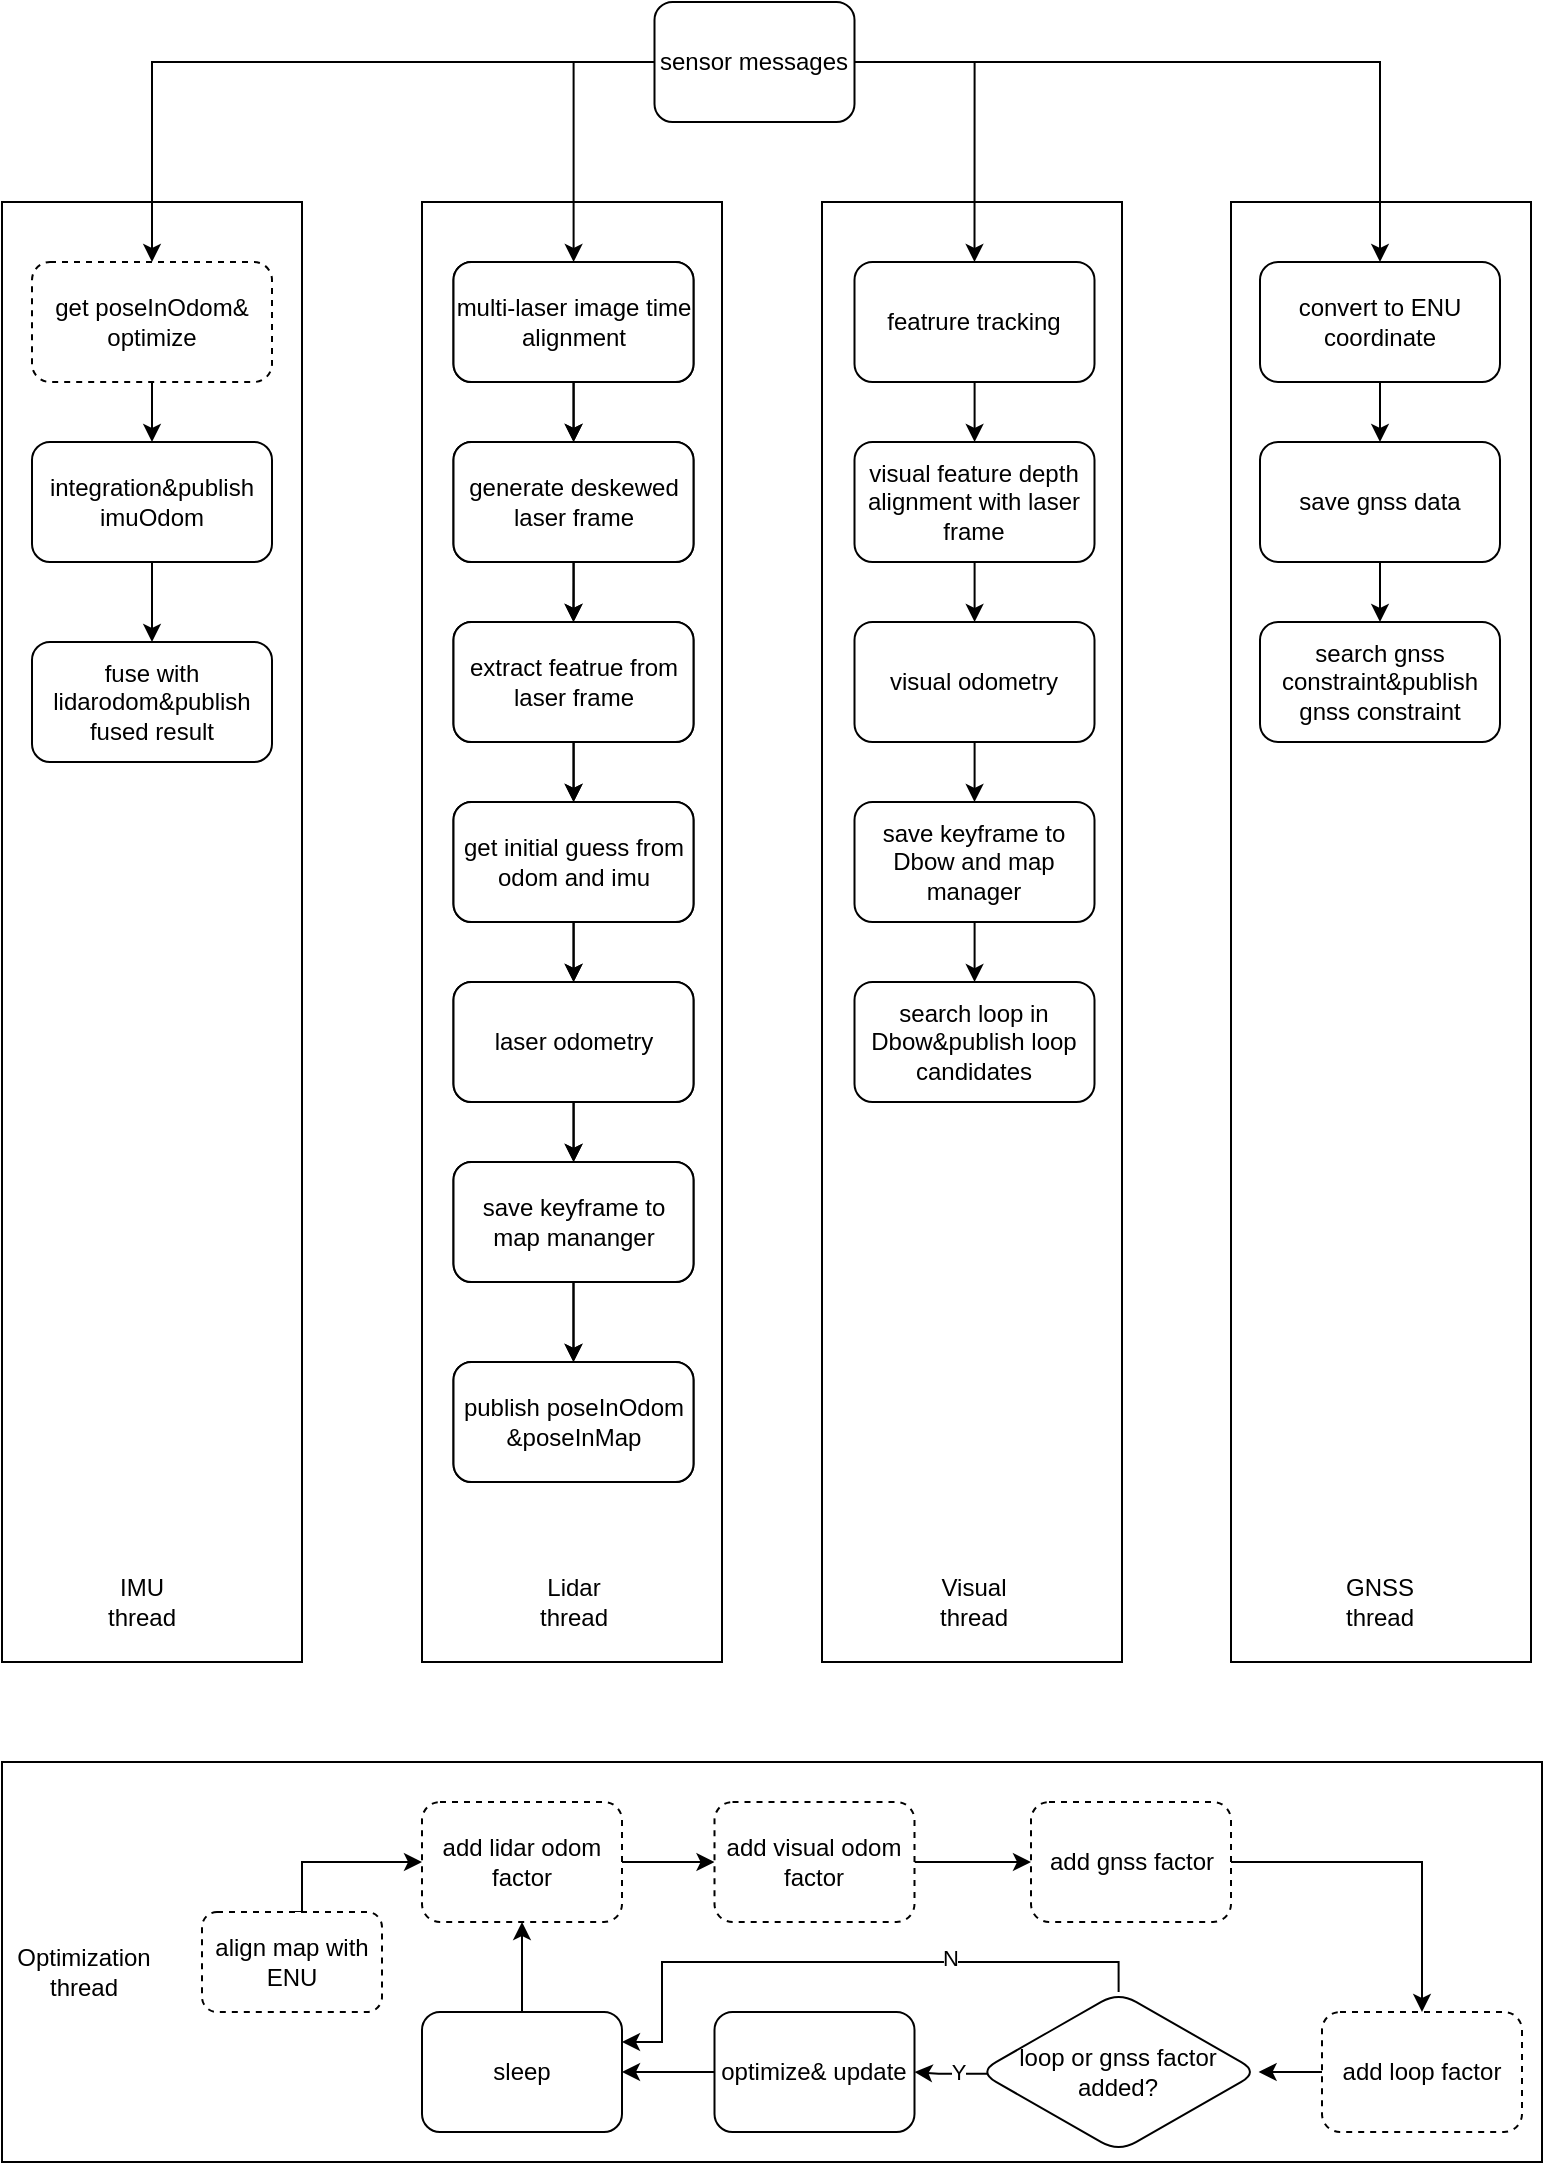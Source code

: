 <mxfile version="14.4.3" type="device" pages="2"><diagram name="Page-2" id="p1J0UvaotrEClYL_-LBd"><mxGraphModel dx="2062" dy="1154" grid="1" gridSize="10" guides="1" tooltips="1" connect="1" arrows="1" fold="1" page="1" pageScale="1" pageWidth="850" pageHeight="1100" math="0" shadow="0"><root><mxCell id="zsGokrt1oiPqd7M9gTBO-0"/><mxCell id="zsGokrt1oiPqd7M9gTBO-1" parent="zsGokrt1oiPqd7M9gTBO-0"/><mxCell id="yEybjVMSFyJCioqOHTPo-84" value="" style="rounded=0;whiteSpace=wrap;html=1;" parent="zsGokrt1oiPqd7M9gTBO-1" vertex="1"><mxGeometry x="40" y="920" width="770" height="200" as="geometry"/></mxCell><mxCell id="yEybjVMSFyJCioqOHTPo-83" value="" style="rounded=0;whiteSpace=wrap;html=1;" parent="zsGokrt1oiPqd7M9gTBO-1" vertex="1"><mxGeometry x="654.5" y="140" width="150" height="730" as="geometry"/></mxCell><mxCell id="yEybjVMSFyJCioqOHTPo-82" value="" style="rounded=0;whiteSpace=wrap;html=1;" parent="zsGokrt1oiPqd7M9gTBO-1" vertex="1"><mxGeometry x="450" y="140" width="150" height="730" as="geometry"/></mxCell><mxCell id="yEybjVMSFyJCioqOHTPo-81" value="" style="rounded=0;whiteSpace=wrap;html=1;" parent="zsGokrt1oiPqd7M9gTBO-1" vertex="1"><mxGeometry x="250" y="140" width="150" height="730" as="geometry"/></mxCell><mxCell id="yEybjVMSFyJCioqOHTPo-79" value="" style="rounded=0;whiteSpace=wrap;html=1;" parent="zsGokrt1oiPqd7M9gTBO-1" vertex="1"><mxGeometry x="40" y="140" width="150" height="730" as="geometry"/></mxCell><mxCell id="920wuEPr79SAySh5fpeT-2" value="" style="edgeStyle=orthogonalEdgeStyle;rounded=0;orthogonalLoop=1;jettySize=auto;html=1;exitX=0;exitY=0.5;exitDx=0;exitDy=0;" parent="zsGokrt1oiPqd7M9gTBO-1" source="920wuEPr79SAySh5fpeT-0" target="920wuEPr79SAySh5fpeT-1" edge="1"><mxGeometry relative="1" as="geometry"/></mxCell><mxCell id="920wuEPr79SAySh5fpeT-90" style="edgeStyle=orthogonalEdgeStyle;rounded=0;orthogonalLoop=1;jettySize=auto;html=1;entryX=0.5;entryY=0;entryDx=0;entryDy=0;" parent="zsGokrt1oiPqd7M9gTBO-1" target="yEybjVMSFyJCioqOHTPo-3" edge="1"><mxGeometry relative="1" as="geometry"><mxPoint x="450" y="70" as="sourcePoint"/><mxPoint x="646.25" y="170" as="targetPoint"/><Array as="points"><mxPoint x="526" y="70"/></Array></mxGeometry></mxCell><mxCell id="920wuEPr79SAySh5fpeT-93" style="edgeStyle=orthogonalEdgeStyle;rounded=0;orthogonalLoop=1;jettySize=auto;html=1;entryX=0.5;entryY=0;entryDx=0;entryDy=0;" parent="zsGokrt1oiPqd7M9gTBO-1" source="920wuEPr79SAySh5fpeT-0" target="920wuEPr79SAySh5fpeT-33" edge="1"><mxGeometry relative="1" as="geometry"/></mxCell><mxCell id="920wuEPr79SAySh5fpeT-0" value="sensor messages" style="rounded=1;whiteSpace=wrap;html=1;" parent="zsGokrt1oiPqd7M9gTBO-1" vertex="1"><mxGeometry x="366.25" y="40" width="100" height="60" as="geometry"/></mxCell><mxCell id="920wuEPr79SAySh5fpeT-23" style="edgeStyle=orthogonalEdgeStyle;rounded=0;orthogonalLoop=1;jettySize=auto;html=1;exitX=1;exitY=0.5;exitDx=0;exitDy=0;" parent="zsGokrt1oiPqd7M9gTBO-1" source="920wuEPr79SAySh5fpeT-0" target="920wuEPr79SAySh5fpeT-24" edge="1"><mxGeometry relative="1" as="geometry"><mxPoint x="800" y="260" as="targetPoint"/></mxGeometry></mxCell><mxCell id="920wuEPr79SAySh5fpeT-1" value="multi-laser image time alignment" style="whiteSpace=wrap;html=1;rounded=1;" parent="zsGokrt1oiPqd7M9gTBO-1" vertex="1"><mxGeometry x="265.75" y="170" width="120" height="60" as="geometry"/></mxCell><mxCell id="920wuEPr79SAySh5fpeT-3" value="extract featrue from laser frame" style="whiteSpace=wrap;html=1;rounded=1;" parent="zsGokrt1oiPqd7M9gTBO-1" vertex="1"><mxGeometry x="265.75" y="350" width="120" height="60" as="geometry"/></mxCell><mxCell id="920wuEPr79SAySh5fpeT-8" value="laser odometry" style="whiteSpace=wrap;html=1;rounded=1;" parent="zsGokrt1oiPqd7M9gTBO-1" vertex="1"><mxGeometry x="265.75" y="530" width="120" height="60" as="geometry"/></mxCell><mxCell id="920wuEPr79SAySh5fpeT-12" value="save laser keyframe to map mananger" style="whiteSpace=wrap;html=1;rounded=1;" parent="zsGokrt1oiPqd7M9gTBO-1" vertex="1"><mxGeometry x="265.75" y="620" width="120" height="60" as="geometry"/></mxCell><mxCell id="920wuEPr79SAySh5fpeT-13" value="" style="edgeStyle=orthogonalEdgeStyle;rounded=0;orthogonalLoop=1;jettySize=auto;html=1;" parent="zsGokrt1oiPqd7M9gTBO-1" source="920wuEPr79SAySh5fpeT-8" target="920wuEPr79SAySh5fpeT-12" edge="1"><mxGeometry x="248.25" y="60" as="geometry"/></mxCell><mxCell id="920wuEPr79SAySh5fpeT-22" value="" style="edgeStyle=orthogonalEdgeStyle;rounded=0;orthogonalLoop=1;jettySize=auto;html=1;" parent="zsGokrt1oiPqd7M9gTBO-1" source="920wuEPr79SAySh5fpeT-20" target="920wuEPr79SAySh5fpeT-8" edge="1"><mxGeometry x="248.25" y="60" as="geometry"/></mxCell><mxCell id="920wuEPr79SAySh5fpeT-20" value="get initial guess from odom and imu" style="whiteSpace=wrap;html=1;rounded=1;" parent="zsGokrt1oiPqd7M9gTBO-1" vertex="1"><mxGeometry x="265.75" y="440" width="120" height="60" as="geometry"/></mxCell><mxCell id="920wuEPr79SAySh5fpeT-21" value="" style="edgeStyle=orthogonalEdgeStyle;rounded=0;orthogonalLoop=1;jettySize=auto;html=1;" parent="zsGokrt1oiPqd7M9gTBO-1" source="920wuEPr79SAySh5fpeT-3" target="920wuEPr79SAySh5fpeT-20" edge="1"><mxGeometry x="248.25" y="60" as="geometry"/></mxCell><mxCell id="920wuEPr79SAySh5fpeT-29" value="publish poseInOdom&lt;br&gt;get odom2map then publish poseInMap" style="whiteSpace=wrap;html=1;rounded=1;" parent="zsGokrt1oiPqd7M9gTBO-1" vertex="1"><mxGeometry x="265.75" y="720" width="120" height="60" as="geometry"/></mxCell><mxCell id="920wuEPr79SAySh5fpeT-30" value="" style="edgeStyle=orthogonalEdgeStyle;rounded=0;orthogonalLoop=1;jettySize=auto;html=1;" parent="zsGokrt1oiPqd7M9gTBO-1" source="920wuEPr79SAySh5fpeT-12" target="920wuEPr79SAySh5fpeT-29" edge="1"><mxGeometry x="248.25" y="60" as="geometry"/></mxCell><mxCell id="920wuEPr79SAySh5fpeT-41" style="edgeStyle=orthogonalEdgeStyle;rounded=0;orthogonalLoop=1;jettySize=auto;html=1;entryX=0.5;entryY=0;entryDx=0;entryDy=0;" parent="zsGokrt1oiPqd7M9gTBO-1" source="920wuEPr79SAySh5fpeT-40" target="920wuEPr79SAySh5fpeT-3" edge="1"><mxGeometry x="248.25" y="60" as="geometry"/></mxCell><mxCell id="920wuEPr79SAySh5fpeT-40" value="&lt;span&gt;generate deskewed laser frame&lt;/span&gt;" style="rounded=1;whiteSpace=wrap;html=1;" parent="zsGokrt1oiPqd7M9gTBO-1" vertex="1"><mxGeometry x="265.75" y="260" width="120" height="60" as="geometry"/></mxCell><mxCell id="920wuEPr79SAySh5fpeT-39" style="edgeStyle=orthogonalEdgeStyle;rounded=0;orthogonalLoop=1;jettySize=auto;html=1;" parent="zsGokrt1oiPqd7M9gTBO-1" source="920wuEPr79SAySh5fpeT-1" target="920wuEPr79SAySh5fpeT-40" edge="1"><mxGeometry x="248.25" y="60" as="geometry"><mxPoint x="345.75" y="300" as="targetPoint"/></mxGeometry></mxCell><mxCell id="yEybjVMSFyJCioqOHTPo-19" value="multi-laser image time alignment" style="whiteSpace=wrap;html=1;rounded=1;" parent="zsGokrt1oiPqd7M9gTBO-1" vertex="1"><mxGeometry x="265.75" y="170" width="120" height="60" as="geometry"/></mxCell><mxCell id="yEybjVMSFyJCioqOHTPo-20" value="extract featrue from laser frame" style="whiteSpace=wrap;html=1;rounded=1;" parent="zsGokrt1oiPqd7M9gTBO-1" vertex="1"><mxGeometry x="265.75" y="350" width="120" height="60" as="geometry"/></mxCell><mxCell id="yEybjVMSFyJCioqOHTPo-21" value="laser odometry" style="whiteSpace=wrap;html=1;rounded=1;" parent="zsGokrt1oiPqd7M9gTBO-1" vertex="1"><mxGeometry x="265.75" y="530" width="120" height="60" as="geometry"/></mxCell><mxCell id="yEybjVMSFyJCioqOHTPo-22" value="save keyframe to map mananger" style="whiteSpace=wrap;html=1;rounded=1;" parent="zsGokrt1oiPqd7M9gTBO-1" vertex="1"><mxGeometry x="265.75" y="620" width="120" height="60" as="geometry"/></mxCell><mxCell id="yEybjVMSFyJCioqOHTPo-23" value="" style="edgeStyle=orthogonalEdgeStyle;rounded=0;orthogonalLoop=1;jettySize=auto;html=1;" parent="zsGokrt1oiPqd7M9gTBO-1" source="yEybjVMSFyJCioqOHTPo-21" target="yEybjVMSFyJCioqOHTPo-22" edge="1"><mxGeometry x="248.25" y="60" as="geometry"/></mxCell><mxCell id="yEybjVMSFyJCioqOHTPo-24" value="" style="edgeStyle=orthogonalEdgeStyle;rounded=0;orthogonalLoop=1;jettySize=auto;html=1;" parent="zsGokrt1oiPqd7M9gTBO-1" source="yEybjVMSFyJCioqOHTPo-25" target="yEybjVMSFyJCioqOHTPo-21" edge="1"><mxGeometry x="248.25" y="60" as="geometry"/></mxCell><mxCell id="yEybjVMSFyJCioqOHTPo-25" value="get initial guess from odom and imu" style="whiteSpace=wrap;html=1;rounded=1;" parent="zsGokrt1oiPqd7M9gTBO-1" vertex="1"><mxGeometry x="265.75" y="440" width="120" height="60" as="geometry"/></mxCell><mxCell id="yEybjVMSFyJCioqOHTPo-26" value="" style="edgeStyle=orthogonalEdgeStyle;rounded=0;orthogonalLoop=1;jettySize=auto;html=1;" parent="zsGokrt1oiPqd7M9gTBO-1" source="yEybjVMSFyJCioqOHTPo-20" target="yEybjVMSFyJCioqOHTPo-25" edge="1"><mxGeometry x="248.25" y="60" as="geometry"/></mxCell><mxCell id="yEybjVMSFyJCioqOHTPo-27" value="publish poseInOdom&lt;br&gt;&amp;amp;poseInMap" style="whiteSpace=wrap;html=1;rounded=1;" parent="zsGokrt1oiPqd7M9gTBO-1" vertex="1"><mxGeometry x="265.75" y="720" width="120" height="60" as="geometry"/></mxCell><mxCell id="yEybjVMSFyJCioqOHTPo-28" value="" style="edgeStyle=orthogonalEdgeStyle;rounded=0;orthogonalLoop=1;jettySize=auto;html=1;" parent="zsGokrt1oiPqd7M9gTBO-1" source="yEybjVMSFyJCioqOHTPo-22" target="yEybjVMSFyJCioqOHTPo-27" edge="1"><mxGeometry x="248.25" y="60" as="geometry"/></mxCell><mxCell id="yEybjVMSFyJCioqOHTPo-29" style="edgeStyle=orthogonalEdgeStyle;rounded=0;orthogonalLoop=1;jettySize=auto;html=1;entryX=0.5;entryY=0;entryDx=0;entryDy=0;" parent="zsGokrt1oiPqd7M9gTBO-1" source="yEybjVMSFyJCioqOHTPo-30" target="yEybjVMSFyJCioqOHTPo-20" edge="1"><mxGeometry x="248.25" y="60" as="geometry"/></mxCell><mxCell id="yEybjVMSFyJCioqOHTPo-30" value="&lt;span&gt;generate deskewed laser frame&lt;/span&gt;" style="rounded=1;whiteSpace=wrap;html=1;" parent="zsGokrt1oiPqd7M9gTBO-1" vertex="1"><mxGeometry x="265.75" y="260" width="120" height="60" as="geometry"/></mxCell><mxCell id="yEybjVMSFyJCioqOHTPo-31" style="edgeStyle=orthogonalEdgeStyle;rounded=0;orthogonalLoop=1;jettySize=auto;html=1;" parent="zsGokrt1oiPqd7M9gTBO-1" source="yEybjVMSFyJCioqOHTPo-19" target="yEybjVMSFyJCioqOHTPo-30" edge="1"><mxGeometry x="248.25" y="60" as="geometry"><mxPoint x="345.75" y="300" as="targetPoint"/></mxGeometry></mxCell><mxCell id="yEybjVMSFyJCioqOHTPo-32" value="Lidar thread" style="text;html=1;strokeColor=none;fillColor=none;align=center;verticalAlign=middle;whiteSpace=wrap;rounded=0;" parent="zsGokrt1oiPqd7M9gTBO-1" vertex="1"><mxGeometry x="305.75" y="830" width="40" height="20" as="geometry"/></mxCell><mxCell id="yEybjVMSFyJCioqOHTPo-77" value="GNSS thread" style="text;html=1;strokeColor=none;fillColor=none;align=center;verticalAlign=middle;whiteSpace=wrap;rounded=0;" parent="zsGokrt1oiPqd7M9gTBO-1" vertex="1"><mxGeometry x="709" y="830" width="40" height="20" as="geometry"/></mxCell><mxCell id="yEybjVMSFyJCioqOHTPo-78" value="Visual thread" style="text;html=1;strokeColor=none;fillColor=none;align=center;verticalAlign=middle;whiteSpace=wrap;rounded=0;" parent="zsGokrt1oiPqd7M9gTBO-1" vertex="1"><mxGeometry x="506.25" y="830" width="40" height="20" as="geometry"/></mxCell><mxCell id="920wuEPr79SAySh5fpeT-33" value="get poseInOdom&amp;amp; optimize" style="whiteSpace=wrap;html=1;rounded=1;dashed=1;" parent="zsGokrt1oiPqd7M9gTBO-1" vertex="1"><mxGeometry x="55" y="170" width="120" height="60" as="geometry"/></mxCell><mxCell id="920wuEPr79SAySh5fpeT-107" style="edgeStyle=orthogonalEdgeStyle;rounded=0;orthogonalLoop=1;jettySize=auto;html=1;exitX=0.5;exitY=1;exitDx=0;exitDy=0;entryX=0.5;entryY=0;entryDx=0;entryDy=0;" parent="zsGokrt1oiPqd7M9gTBO-1" source="920wuEPr79SAySh5fpeT-35" target="920wuEPr79SAySh5fpeT-106" edge="1"><mxGeometry x="40" y="60" as="geometry"/></mxCell><mxCell id="920wuEPr79SAySh5fpeT-35" value="integration&amp;amp;publish imuOdom" style="whiteSpace=wrap;html=1;rounded=1;" parent="zsGokrt1oiPqd7M9gTBO-1" vertex="1"><mxGeometry x="55" y="260" width="120" height="60" as="geometry"/></mxCell><mxCell id="920wuEPr79SAySh5fpeT-36" value="" style="edgeStyle=orthogonalEdgeStyle;rounded=0;orthogonalLoop=1;jettySize=auto;html=1;" parent="zsGokrt1oiPqd7M9gTBO-1" source="920wuEPr79SAySh5fpeT-33" target="920wuEPr79SAySh5fpeT-35" edge="1"><mxGeometry x="40" y="60" as="geometry"/></mxCell><mxCell id="920wuEPr79SAySh5fpeT-106" value="fuse with lidarodom&amp;amp;publish fused result" style="rounded=1;whiteSpace=wrap;html=1;" parent="zsGokrt1oiPqd7M9gTBO-1" vertex="1"><mxGeometry x="55" y="360" width="120" height="60" as="geometry"/></mxCell><mxCell id="QziVXmL54F9c8h0c1a6Y-1" value="IMU thread" style="text;html=1;strokeColor=none;fillColor=none;align=center;verticalAlign=middle;whiteSpace=wrap;rounded=0;" parent="zsGokrt1oiPqd7M9gTBO-1" vertex="1"><mxGeometry x="90" y="830" width="40" height="20" as="geometry"/></mxCell><mxCell id="yEybjVMSFyJCioqOHTPo-3" value="featrure tracking" style="rounded=1;whiteSpace=wrap;html=1;" parent="zsGokrt1oiPqd7M9gTBO-1" vertex="1"><mxGeometry x="466.25" y="170" width="120" height="60" as="geometry"/></mxCell><mxCell id="yEybjVMSFyJCioqOHTPo-4" value="visual feature depth alignment with laser frame" style="whiteSpace=wrap;html=1;rounded=1;" parent="zsGokrt1oiPqd7M9gTBO-1" vertex="1"><mxGeometry x="466.25" y="260" width="120" height="60" as="geometry"/></mxCell><mxCell id="yEybjVMSFyJCioqOHTPo-5" value="" style="edgeStyle=orthogonalEdgeStyle;rounded=0;orthogonalLoop=1;jettySize=auto;html=1;" parent="zsGokrt1oiPqd7M9gTBO-1" source="yEybjVMSFyJCioqOHTPo-3" target="yEybjVMSFyJCioqOHTPo-4" edge="1"><mxGeometry x="448.75" y="60" as="geometry"/></mxCell><mxCell id="yEybjVMSFyJCioqOHTPo-6" style="edgeStyle=orthogonalEdgeStyle;rounded=0;orthogonalLoop=1;jettySize=auto;html=1;entryX=0.5;entryY=0;entryDx=0;entryDy=0;" parent="zsGokrt1oiPqd7M9gTBO-1" source="yEybjVMSFyJCioqOHTPo-7" edge="1"><mxGeometry x="448.75" y="60" as="geometry"><mxPoint x="526.25" y="440" as="targetPoint"/></mxGeometry></mxCell><mxCell id="yEybjVMSFyJCioqOHTPo-7" value="visual odometry" style="whiteSpace=wrap;html=1;rounded=1;" parent="zsGokrt1oiPqd7M9gTBO-1" vertex="1"><mxGeometry x="466.25" y="350" width="120" height="60" as="geometry"/></mxCell><mxCell id="yEybjVMSFyJCioqOHTPo-8" value="" style="edgeStyle=orthogonalEdgeStyle;rounded=0;orthogonalLoop=1;jettySize=auto;html=1;" parent="zsGokrt1oiPqd7M9gTBO-1" source="yEybjVMSFyJCioqOHTPo-4" target="yEybjVMSFyJCioqOHTPo-7" edge="1"><mxGeometry x="448.75" y="60" as="geometry"/></mxCell><mxCell id="yEybjVMSFyJCioqOHTPo-9" value="save keyframe to Dbow and map manager" style="whiteSpace=wrap;html=1;rounded=1;" parent="zsGokrt1oiPqd7M9gTBO-1" vertex="1"><mxGeometry x="466.25" y="440" width="120" height="60" as="geometry"/></mxCell><mxCell id="yEybjVMSFyJCioqOHTPo-11" value="" style="edgeStyle=orthogonalEdgeStyle;rounded=0;orthogonalLoop=1;jettySize=auto;html=1;" parent="zsGokrt1oiPqd7M9gTBO-1" source="yEybjVMSFyJCioqOHTPo-9" edge="1"><mxGeometry x="448.75" y="60" as="geometry"><mxPoint x="526.276" y="530.017" as="targetPoint"/></mxGeometry></mxCell><mxCell id="yEybjVMSFyJCioqOHTPo-12" value="search loop in Dbow&amp;amp;publish loop candidates" style="whiteSpace=wrap;html=1;rounded=1;" parent="zsGokrt1oiPqd7M9gTBO-1" vertex="1"><mxGeometry x="466.25" y="530" width="120" height="60" as="geometry"/></mxCell><mxCell id="920wuEPr79SAySh5fpeT-24" value="convert to ENU coordinate" style="rounded=1;whiteSpace=wrap;html=1;" parent="zsGokrt1oiPqd7M9gTBO-1" vertex="1"><mxGeometry x="669" y="170" width="120" height="60" as="geometry"/></mxCell><mxCell id="920wuEPr79SAySh5fpeT-25" value="save gnss data" style="whiteSpace=wrap;html=1;rounded=1;" parent="zsGokrt1oiPqd7M9gTBO-1" vertex="1"><mxGeometry x="669" y="260" width="120" height="60" as="geometry"/></mxCell><mxCell id="920wuEPr79SAySh5fpeT-51" value="search gnss constraint&amp;amp;publish gnss constraint" style="rounded=1;whiteSpace=wrap;html=1;" parent="zsGokrt1oiPqd7M9gTBO-1" vertex="1"><mxGeometry x="669" y="350" width="120" height="60" as="geometry"/></mxCell><mxCell id="920wuEPr79SAySh5fpeT-26" value="" style="edgeStyle=orthogonalEdgeStyle;rounded=0;orthogonalLoop=1;jettySize=auto;html=1;" parent="zsGokrt1oiPqd7M9gTBO-1" source="920wuEPr79SAySh5fpeT-24" target="920wuEPr79SAySh5fpeT-25" edge="1"><mxGeometry x="651.5" y="60" as="geometry"/></mxCell><mxCell id="920wuEPr79SAySh5fpeT-43" value="" style="edgeStyle=orthogonalEdgeStyle;rounded=0;orthogonalLoop=1;jettySize=auto;html=1;entryX=0.5;entryY=0;entryDx=0;entryDy=0;" parent="zsGokrt1oiPqd7M9gTBO-1" source="920wuEPr79SAySh5fpeT-25" target="920wuEPr79SAySh5fpeT-51" edge="1"><mxGeometry x="651.5" y="60" as="geometry"><mxPoint x="728.983" y="340.011" as="targetPoint"/></mxGeometry></mxCell><mxCell id="920wuEPr79SAySh5fpeT-82" value="" style="edgeStyle=orthogonalEdgeStyle;rounded=0;orthogonalLoop=1;jettySize=auto;html=1;exitX=0.5;exitY=0;exitDx=0;exitDy=0;entryX=0;entryY=0.5;entryDx=0;entryDy=0;" parent="zsGokrt1oiPqd7M9gTBO-1" source="920wuEPr79SAySh5fpeT-66" target="yEybjVMSFyJCioqOHTPo-88" edge="1"><mxGeometry x="40" y="910" as="geometry"><mxPoint x="330" y="970" as="targetPoint"/><Array as="points"><mxPoint x="190" y="970"/></Array></mxGeometry></mxCell><mxCell id="920wuEPr79SAySh5fpeT-66" value="align map with ENU" style="whiteSpace=wrap;html=1;rounded=1;dashed=1;" parent="zsGokrt1oiPqd7M9gTBO-1" vertex="1"><mxGeometry x="140" y="995" width="90" height="50" as="geometry"/></mxCell><mxCell id="920wuEPr79SAySh5fpeT-75" value="add loop factor" style="rounded=1;whiteSpace=wrap;html=1;dashed=1;" parent="zsGokrt1oiPqd7M9gTBO-1" vertex="1"><mxGeometry x="700" y="1045.0" width="100" height="60" as="geometry"/></mxCell><mxCell id="920wuEPr79SAySh5fpeT-77" value="" style="edgeStyle=orthogonalEdgeStyle;rounded=0;orthogonalLoop=1;jettySize=auto;html=1;" parent="zsGokrt1oiPqd7M9gTBO-1" source="920wuEPr79SAySh5fpeT-75" target="yEybjVMSFyJCioqOHTPo-94" edge="1"><mxGeometry x="-61.69" y="910" as="geometry"><mxPoint x="568.31" y="1075.0" as="targetPoint"/></mxGeometry></mxCell><mxCell id="yEybjVMSFyJCioqOHTPo-97" value="" style="edgeStyle=orthogonalEdgeStyle;rounded=0;orthogonalLoop=1;jettySize=auto;html=1;" parent="zsGokrt1oiPqd7M9gTBO-1" source="920wuEPr79SAySh5fpeT-80" target="yEybjVMSFyJCioqOHTPo-96" edge="1"><mxGeometry relative="1" as="geometry"/></mxCell><mxCell id="920wuEPr79SAySh5fpeT-80" value="optimize&amp;amp; update" style="rounded=1;whiteSpace=wrap;html=1;" parent="zsGokrt1oiPqd7M9gTBO-1" vertex="1"><mxGeometry x="396.25" y="1045.0" width="100" height="60" as="geometry"/></mxCell><mxCell id="920wuEPr79SAySh5fpeT-79" value="" style="edgeStyle=orthogonalEdgeStyle;rounded=0;orthogonalLoop=1;jettySize=auto;html=1;exitX=0.036;exitY=0.511;exitDx=0;exitDy=0;exitPerimeter=0;" parent="zsGokrt1oiPqd7M9gTBO-1" source="yEybjVMSFyJCioqOHTPo-94" target="920wuEPr79SAySh5fpeT-80" edge="1"><mxGeometry x="-40" y="910" as="geometry"><mxPoint x="525" y="1075.0" as="targetPoint"/><mxPoint x="470" y="1075.0" as="sourcePoint"/></mxGeometry></mxCell><mxCell id="yEybjVMSFyJCioqOHTPo-95" value="Y" style="edgeLabel;html=1;align=center;verticalAlign=middle;resizable=0;points=[];" parent="920wuEPr79SAySh5fpeT-79" vertex="1" connectable="0"><mxGeometry relative="1" as="geometry"><mxPoint x="3" y="-1" as="offset"/></mxGeometry></mxCell><mxCell id="QziVXmL54F9c8h0c1a6Y-5" value="Optimization thread" style="text;html=1;strokeColor=none;fillColor=none;align=center;verticalAlign=middle;whiteSpace=wrap;rounded=0;" parent="zsGokrt1oiPqd7M9gTBO-1" vertex="1"><mxGeometry x="61" y="1015" width="40" height="20" as="geometry"/></mxCell><mxCell id="yEybjVMSFyJCioqOHTPo-90" value="" style="edgeStyle=orthogonalEdgeStyle;rounded=0;orthogonalLoop=1;jettySize=auto;html=1;" parent="zsGokrt1oiPqd7M9gTBO-1" source="yEybjVMSFyJCioqOHTPo-88" target="yEybjVMSFyJCioqOHTPo-89" edge="1"><mxGeometry relative="1" as="geometry"/></mxCell><mxCell id="yEybjVMSFyJCioqOHTPo-88" value="add lidar odom factor" style="whiteSpace=wrap;html=1;rounded=1;dashed=1;" parent="zsGokrt1oiPqd7M9gTBO-1" vertex="1"><mxGeometry x="250" y="940.0" width="100" height="60" as="geometry"/></mxCell><mxCell id="yEybjVMSFyJCioqOHTPo-92" value="" style="edgeStyle=orthogonalEdgeStyle;rounded=0;orthogonalLoop=1;jettySize=auto;html=1;" parent="zsGokrt1oiPqd7M9gTBO-1" source="yEybjVMSFyJCioqOHTPo-89" target="yEybjVMSFyJCioqOHTPo-91" edge="1"><mxGeometry relative="1" as="geometry"/></mxCell><mxCell id="yEybjVMSFyJCioqOHTPo-89" value="add visual odom factor" style="whiteSpace=wrap;html=1;rounded=1;dashed=1;" parent="zsGokrt1oiPqd7M9gTBO-1" vertex="1"><mxGeometry x="396.25" y="940.0" width="100" height="60" as="geometry"/></mxCell><mxCell id="yEybjVMSFyJCioqOHTPo-93" value="" style="edgeStyle=orthogonalEdgeStyle;rounded=0;orthogonalLoop=1;jettySize=auto;html=1;" parent="zsGokrt1oiPqd7M9gTBO-1" source="yEybjVMSFyJCioqOHTPo-91" target="920wuEPr79SAySh5fpeT-75" edge="1"><mxGeometry relative="1" as="geometry"/></mxCell><mxCell id="yEybjVMSFyJCioqOHTPo-91" value="add gnss factor" style="whiteSpace=wrap;html=1;rounded=1;dashed=1;" parent="zsGokrt1oiPqd7M9gTBO-1" vertex="1"><mxGeometry x="554.5" y="940.0" width="100" height="60" as="geometry"/></mxCell><mxCell id="yEybjVMSFyJCioqOHTPo-98" style="edgeStyle=orthogonalEdgeStyle;rounded=0;orthogonalLoop=1;jettySize=auto;html=1;entryX=1;entryY=0.25;entryDx=0;entryDy=0;exitX=0.5;exitY=0;exitDx=0;exitDy=0;" parent="zsGokrt1oiPqd7M9gTBO-1" source="yEybjVMSFyJCioqOHTPo-94" target="yEybjVMSFyJCioqOHTPo-96" edge="1"><mxGeometry relative="1" as="geometry"><Array as="points"><mxPoint x="598" y="1020"/><mxPoint x="370" y="1020"/><mxPoint x="370" y="1060"/></Array></mxGeometry></mxCell><mxCell id="yEybjVMSFyJCioqOHTPo-100" value="N" style="edgeLabel;html=1;align=center;verticalAlign=middle;resizable=0;points=[];" parent="yEybjVMSFyJCioqOHTPo-98" vertex="1" connectable="0"><mxGeometry x="-0.373" y="-2" relative="1" as="geometry"><mxPoint x="-5" as="offset"/></mxGeometry></mxCell><mxCell id="yEybjVMSFyJCioqOHTPo-94" value="loop or gnss factor&lt;br&gt;added?" style="rhombus;whiteSpace=wrap;html=1;rounded=1;" parent="zsGokrt1oiPqd7M9gTBO-1" vertex="1"><mxGeometry x="528.31" y="1035" width="140" height="80" as="geometry"/></mxCell><mxCell id="yEybjVMSFyJCioqOHTPo-99" value="" style="edgeStyle=orthogonalEdgeStyle;rounded=0;orthogonalLoop=1;jettySize=auto;html=1;" parent="zsGokrt1oiPqd7M9gTBO-1" source="yEybjVMSFyJCioqOHTPo-96" target="yEybjVMSFyJCioqOHTPo-88" edge="1"><mxGeometry relative="1" as="geometry"/></mxCell><mxCell id="yEybjVMSFyJCioqOHTPo-96" value="sleep" style="rounded=1;whiteSpace=wrap;html=1;" parent="zsGokrt1oiPqd7M9gTBO-1" vertex="1"><mxGeometry x="250" y="1045.0" width="100" height="60" as="geometry"/></mxCell></root></mxGraphModel></diagram><diagram id="-tumg5R_2G9JsKMVhb-G" name="Page-1"><mxGraphModel dx="2717" dy="1093" grid="1" gridSize="10" guides="1" tooltips="1" connect="1" arrows="1" fold="1" page="1" pageScale="1" pageWidth="850" pageHeight="1100" math="0" shadow="0">&#xa;            <root>&#xa;                <mxCell id="0"/>&#xa;                <mxCell id="1" parent="0"/>&#xa;                <mxCell id="4" value="" style="edgeStyle=orthogonalEdgeStyle;rounded=0;orthogonalLoop=1;jettySize=auto;html=1;" parent="1" source="2" target="3" edge="1">&#xa;                    <mxGeometry relative="1" as="geometry"/>&#xa;                </mxCell>&#xa;                <mxCell id="2" value="传感器数据采集" style="rounded=1;whiteSpace=wrap;html=1;" parent="1" vertex="1">&#xa;                    <mxGeometry x="240" y="100" width="120" height="60" as="geometry"/>&#xa;                </mxCell>&#xa;                <mxCell id="6" value="" style="edgeStyle=orthogonalEdgeStyle;rounded=0;orthogonalLoop=1;jettySize=auto;html=1;" parent="1" source="3" target="5" edge="1">&#xa;                    <mxGeometry relative="1" as="geometry"/>&#xa;                </mxCell>&#xa;                <mxCell id="9" value="" style="edgeStyle=orthogonalEdgeStyle;rounded=0;orthogonalLoop=1;jettySize=auto;html=1;" parent="1" source="3" target="12" edge="1">&#xa;                    <mxGeometry relative="1" as="geometry">&#xa;                        <mxPoint x="440" y="270" as="targetPoint"/>&#xa;                    </mxGeometry>&#xa;                </mxCell>&#xa;                <mxCell id="14" value="" style="edgeStyle=orthogonalEdgeStyle;rounded=0;orthogonalLoop=1;jettySize=auto;html=1;" parent="1" source="3" target="13" edge="1">&#xa;                    <mxGeometry relative="1" as="geometry">&#xa;                        <Array as="points">&#xa;                            <mxPoint x="100" y="280"/>&#xa;                        </Array>&#xa;                    </mxGeometry>&#xa;                </mxCell>&#xa;                <mxCell id="40" style="edgeStyle=orthogonalEdgeStyle;rounded=0;orthogonalLoop=1;jettySize=auto;html=1;exitX=0;exitY=0.25;exitDx=0;exitDy=0;" parent="1" source="3" target="41" edge="1">&#xa;                    <mxGeometry relative="1" as="geometry">&#xa;                        <mxPoint x="-60" y="420" as="targetPoint"/>&#xa;                    </mxGeometry>&#xa;                </mxCell>&#xa;                <mxCell id="3" value="传感器数据预处理" style="rounded=1;whiteSpace=wrap;html=1;" parent="1" vertex="1">&#xa;                    <mxGeometry x="240" y="240" width="120" height="60" as="geometry"/>&#xa;                </mxCell>&#xa;                <mxCell id="23" style="edgeStyle=orthogonalEdgeStyle;rounded=0;orthogonalLoop=1;jettySize=auto;html=1;entryX=0;entryY=0.5;entryDx=0;entryDy=0;" parent="1" source="5" target="12" edge="1">&#xa;                    <mxGeometry relative="1" as="geometry"/>&#xa;                </mxCell>&#xa;                <mxCell id="25" value="" style="edgeStyle=orthogonalEdgeStyle;rounded=0;orthogonalLoop=1;jettySize=auto;html=1;" parent="1" source="5" target="24" edge="1">&#xa;                    <mxGeometry relative="1" as="geometry"/>&#xa;                </mxCell>&#xa;                <mxCell id="5" value="激光里程计初始化" style="whiteSpace=wrap;html=1;rounded=1;" parent="1" vertex="1">&#xa;                    <mxGeometry x="240" y="380" width="120" height="60" as="geometry"/>&#xa;                </mxCell>&#xa;                <mxCell id="27" value="" style="edgeStyle=orthogonalEdgeStyle;rounded=0;orthogonalLoop=1;jettySize=auto;html=1;" parent="1" source="12" target="26" edge="1">&#xa;                    <mxGeometry relative="1" as="geometry"/>&#xa;                </mxCell>&#xa;                <mxCell id="12" value="视觉里程计初始化" style="rounded=1;whiteSpace=wrap;html=1;" parent="1" vertex="1">&#xa;                    <mxGeometry x="530" y="380" width="120" height="60" as="geometry"/>&#xa;                </mxCell>&#xa;                <mxCell id="22" style="edgeStyle=orthogonalEdgeStyle;rounded=0;orthogonalLoop=1;jettySize=auto;html=1;entryX=0;entryY=0.5;entryDx=0;entryDy=0;" parent="1" source="13" target="5" edge="1">&#xa;                    <mxGeometry relative="1" as="geometry"/>&#xa;                </mxCell>&#xa;                <mxCell id="60" style="edgeStyle=orthogonalEdgeStyle;rounded=0;orthogonalLoop=1;jettySize=auto;html=1;entryX=0;entryY=0.25;entryDx=0;entryDy=0;" parent="1" source="13" target="15" edge="1">&#xa;                    <mxGeometry relative="1" as="geometry">&#xa;                        <Array as="points">&#xa;                            <mxPoint x="100" y="775"/>&#xa;                        </Array>&#xa;                    </mxGeometry>&#xa;                </mxCell>&#xa;                <mxCell id="13" value="轮速&amp;amp;IMU里程计" style="whiteSpace=wrap;html=1;rounded=1;" parent="1" vertex="1">&#xa;                    <mxGeometry x="40" y="380" width="120" height="60" as="geometry"/>&#xa;                </mxCell>&#xa;                <mxCell id="15" value="联合优化" style="rounded=1;whiteSpace=wrap;html=1;" parent="1" vertex="1">&#xa;                    <mxGeometry x="240" y="760" width="120" height="60" as="geometry"/>&#xa;                </mxCell>&#xa;                <mxCell id="45" value="" style="edgeStyle=orthogonalEdgeStyle;rounded=0;orthogonalLoop=1;jettySize=auto;html=1;" parent="1" source="24" target="43" edge="1">&#xa;                    <mxGeometry relative="1" as="geometry"/>&#xa;                </mxCell>&#xa;                <mxCell id="51" value="" style="edgeStyle=orthogonalEdgeStyle;rounded=0;orthogonalLoop=1;jettySize=auto;html=1;" parent="1" source="24" target="50" edge="1">&#xa;                    <mxGeometry relative="1" as="geometry"/>&#xa;                </mxCell>&#xa;                <mxCell id="24" value="激光里程计" style="whiteSpace=wrap;html=1;rounded=1;" parent="1" vertex="1">&#xa;                    <mxGeometry x="240" y="530" width="120" height="60" as="geometry"/>&#xa;                </mxCell>&#xa;                <mxCell id="53" value="" style="edgeStyle=orthogonalEdgeStyle;rounded=0;orthogonalLoop=1;jettySize=auto;html=1;" parent="1" source="26" target="52" edge="1">&#xa;                    <mxGeometry relative="1" as="geometry"/>&#xa;                </mxCell>&#xa;                <mxCell id="26" value="视觉里程计" style="whiteSpace=wrap;html=1;rounded=1;" parent="1" vertex="1">&#xa;                    <mxGeometry x="530" y="530" width="120" height="60" as="geometry"/>&#xa;                </mxCell>&#xa;                <mxCell id="59" style="edgeStyle=orthogonalEdgeStyle;rounded=0;orthogonalLoop=1;jettySize=auto;html=1;entryX=0;entryY=0.75;entryDx=0;entryDy=0;" parent="1" source="41" target="15" edge="1">&#xa;                    <mxGeometry relative="1" as="geometry">&#xa;                        <Array as="points">&#xa;                            <mxPoint x="30" y="805"/>&#xa;                        </Array>&#xa;                    </mxGeometry>&#xa;                </mxCell>&#xa;                <mxCell id="58" style="edgeStyle=orthogonalEdgeStyle;rounded=0;orthogonalLoop=1;jettySize=auto;html=1;entryX=1;entryY=0.25;entryDx=0;entryDy=0;exitX=0.25;exitY=1;exitDx=0;exitDy=0;" parent="1" source="43" target="15" edge="1">&#xa;                    <mxGeometry relative="1" as="geometry">&#xa;                        <Array as="points">&#xa;                            <mxPoint x="420" y="775"/>&#xa;                        </Array>&#xa;                    </mxGeometry>&#xa;                </mxCell>&#xa;                <mxCell id="43" value="回环检测" style="whiteSpace=wrap;html=1;rounded=1;" parent="1" vertex="1">&#xa;                    <mxGeometry x="390" y="530" width="120" height="60" as="geometry"/>&#xa;                </mxCell>&#xa;                <mxCell id="47" value="前端" style="swimlane;horizontal=0;" parent="1" vertex="1">&#xa;                    <mxGeometry x="-60" y="350" width="720" height="270" as="geometry"/>&#xa;                </mxCell>&#xa;                <mxCell id="41" value="GNSS全局定位" style="rounded=1;whiteSpace=wrap;html=1;" parent="47" vertex="1">&#xa;                    <mxGeometry x="40" y="180" width="100" height="60" as="geometry"/>&#xa;                </mxCell>&#xa;                <mxCell id="49" value="数据预处理" style="swimlane;horizontal=0;" parent="1" vertex="1">&#xa;                    <mxGeometry x="-60" y="200" width="720" height="150" as="geometry"/>&#xa;                </mxCell>&#xa;                <mxCell id="55" style="edgeStyle=orthogonalEdgeStyle;rounded=0;orthogonalLoop=1;jettySize=auto;html=1;entryX=0.5;entryY=0;entryDx=0;entryDy=0;" parent="1" source="50" target="15" edge="1">&#xa;                    <mxGeometry relative="1" as="geometry"/>&#xa;                </mxCell>&#xa;                <mxCell id="50" value="地图保存" style="whiteSpace=wrap;html=1;rounded=1;" parent="1" vertex="1">&#xa;                    <mxGeometry x="240" y="650" width="120" height="60" as="geometry"/>&#xa;                </mxCell>&#xa;                <mxCell id="57" style="edgeStyle=orthogonalEdgeStyle;rounded=0;orthogonalLoop=1;jettySize=auto;html=1;entryX=1;entryY=0.75;entryDx=0;entryDy=0;" parent="1" source="52" target="15" edge="1">&#xa;                    <mxGeometry relative="1" as="geometry">&#xa;                        <Array as="points">&#xa;                            <mxPoint x="590" y="805"/>&#xa;                        </Array>&#xa;                    </mxGeometry>&#xa;                </mxCell>&#xa;                <mxCell id="61" style="edgeStyle=orthogonalEdgeStyle;rounded=0;orthogonalLoop=1;jettySize=auto;html=1;entryX=0.75;entryY=1;entryDx=0;entryDy=0;" parent="1" source="52" target="43" edge="1">&#xa;                    <mxGeometry relative="1" as="geometry"/>&#xa;                </mxCell>&#xa;                <mxCell id="52" value="特征管理" style="whiteSpace=wrap;html=1;rounded=1;" parent="1" vertex="1">&#xa;                    <mxGeometry x="530" y="650" width="120" height="60" as="geometry"/>&#xa;                </mxCell>&#xa;                <mxCell id="62" value="后端" style="swimlane;horizontal=0;" parent="1" vertex="1">&#xa;                    <mxGeometry x="-60" y="620" width="720" height="230" as="geometry"/>&#xa;                </mxCell>&#xa;                <mxCell id="63" value="驱动" style="swimlane;horizontal=0;" parent="1" vertex="1">&#xa;                    <mxGeometry x="-60" y="50" width="720" height="150" as="geometry"/>&#xa;                </mxCell>&#xa;            </root>&#xa;        </mxGraphModel></diagram></mxfile>